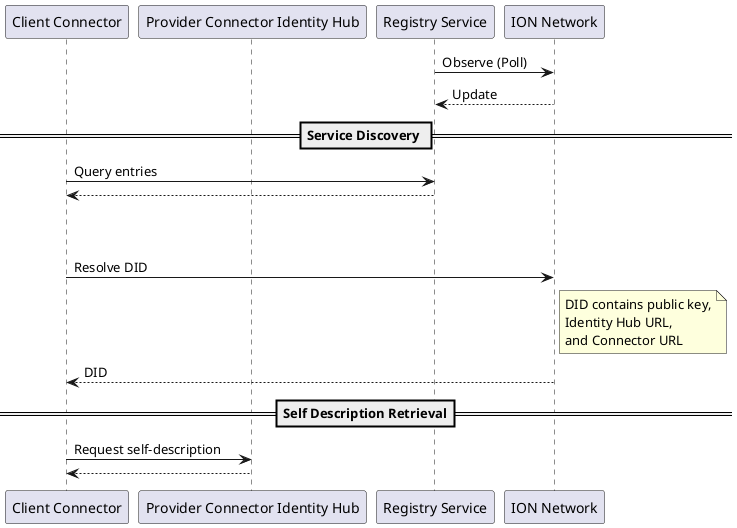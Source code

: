 @startuml
participant "Client Connector" as cc
participant "Provider Connector Identity Hub" as pcih
participant "Registry Service" as rs
participant "ION Network" as ion

rs->ion: Observe (Poll)
ion-->rs: Update
== Service Discovery ==
cc->rs: Query entries
rs-->cc
|||
|||
cc->ion : Resolve DID
note right of ion
 DID contains public key,
 Identity Hub URL,
 and Connector URL
end note
ion-->cc:  DID
==Self Description Retrieval==
cc->pcih: Request self-description
pcih-->cc:

@enduml
